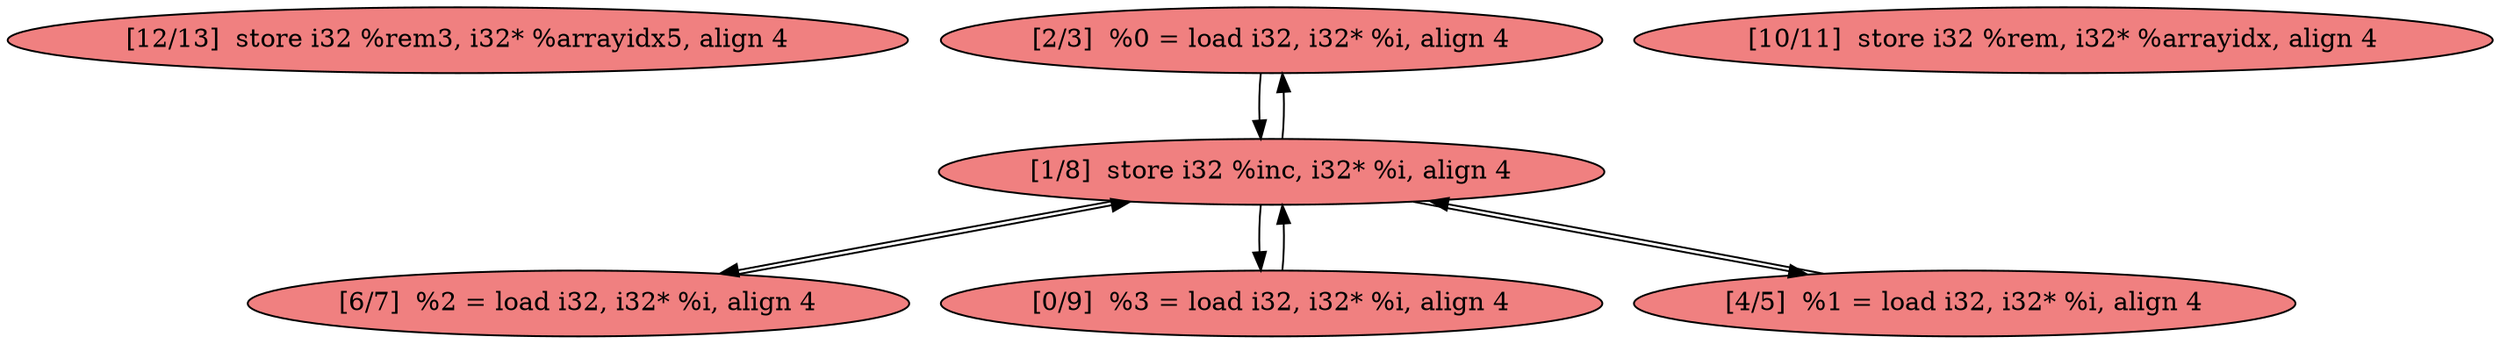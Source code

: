 
digraph G {


node94 [fillcolor=lightcoral,label="[12/13]  store i32 %rem3, i32* %arrayidx5, align 4",shape=ellipse,style=filled ]
node89 [fillcolor=lightcoral,label="[2/3]  %0 = load i32, i32* %i, align 4",shape=ellipse,style=filled ]
node91 [fillcolor=lightcoral,label="[6/7]  %2 = load i32, i32* %i, align 4",shape=ellipse,style=filled ]
node88 [fillcolor=lightcoral,label="[0/9]  %3 = load i32, i32* %i, align 4",shape=ellipse,style=filled ]
node90 [fillcolor=lightcoral,label="[10/11]  store i32 %rem, i32* %arrayidx, align 4",shape=ellipse,style=filled ]
node93 [fillcolor=lightcoral,label="[4/5]  %1 = load i32, i32* %i, align 4",shape=ellipse,style=filled ]
node92 [fillcolor=lightcoral,label="[1/8]  store i32 %inc, i32* %i, align 4",shape=ellipse,style=filled ]

node92->node91 [ ]
node91->node92 [ ]
node92->node93 [ ]
node89->node92 [ ]
node93->node92 [ ]
node92->node89 [ ]
node92->node88 [ ]
node88->node92 [ ]


}
